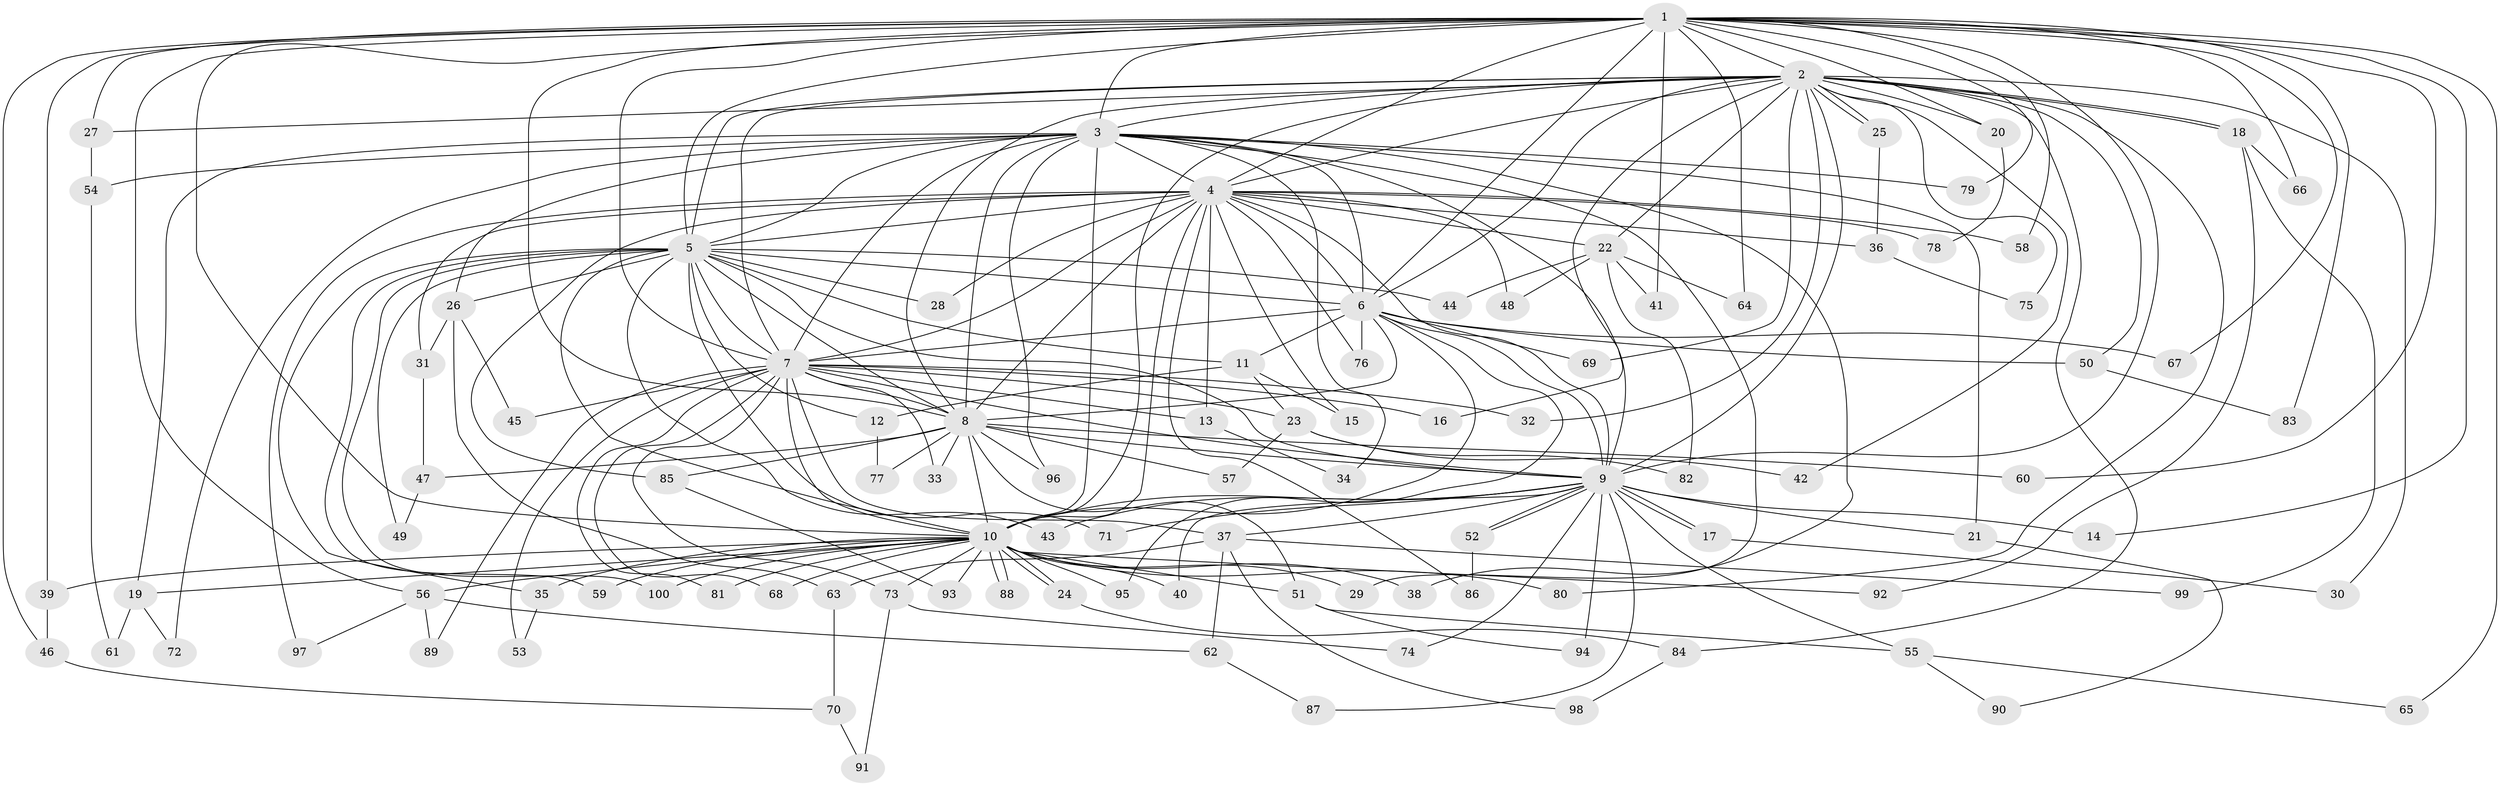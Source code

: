 // Generated by graph-tools (version 1.1) at 2025/38/02/21/25 10:38:52]
// undirected, 100 vertices, 225 edges
graph export_dot {
graph [start="1"]
  node [color=gray90,style=filled];
  1;
  2;
  3;
  4;
  5;
  6;
  7;
  8;
  9;
  10;
  11;
  12;
  13;
  14;
  15;
  16;
  17;
  18;
  19;
  20;
  21;
  22;
  23;
  24;
  25;
  26;
  27;
  28;
  29;
  30;
  31;
  32;
  33;
  34;
  35;
  36;
  37;
  38;
  39;
  40;
  41;
  42;
  43;
  44;
  45;
  46;
  47;
  48;
  49;
  50;
  51;
  52;
  53;
  54;
  55;
  56;
  57;
  58;
  59;
  60;
  61;
  62;
  63;
  64;
  65;
  66;
  67;
  68;
  69;
  70;
  71;
  72;
  73;
  74;
  75;
  76;
  77;
  78;
  79;
  80;
  81;
  82;
  83;
  84;
  85;
  86;
  87;
  88;
  89;
  90;
  91;
  92;
  93;
  94;
  95;
  96;
  97;
  98;
  99;
  100;
  1 -- 2;
  1 -- 3;
  1 -- 4;
  1 -- 5;
  1 -- 6;
  1 -- 7;
  1 -- 8;
  1 -- 9;
  1 -- 10;
  1 -- 14;
  1 -- 20;
  1 -- 27;
  1 -- 39;
  1 -- 41;
  1 -- 46;
  1 -- 56;
  1 -- 58;
  1 -- 60;
  1 -- 64;
  1 -- 65;
  1 -- 66;
  1 -- 67;
  1 -- 79;
  1 -- 83;
  2 -- 3;
  2 -- 4;
  2 -- 5;
  2 -- 6;
  2 -- 7;
  2 -- 8;
  2 -- 9;
  2 -- 10;
  2 -- 16;
  2 -- 18;
  2 -- 18;
  2 -- 20;
  2 -- 22;
  2 -- 25;
  2 -- 25;
  2 -- 27;
  2 -- 30;
  2 -- 32;
  2 -- 42;
  2 -- 50;
  2 -- 69;
  2 -- 75;
  2 -- 80;
  2 -- 84;
  3 -- 4;
  3 -- 5;
  3 -- 6;
  3 -- 7;
  3 -- 8;
  3 -- 9;
  3 -- 10;
  3 -- 19;
  3 -- 21;
  3 -- 26;
  3 -- 29;
  3 -- 34;
  3 -- 38;
  3 -- 54;
  3 -- 72;
  3 -- 79;
  3 -- 96;
  4 -- 5;
  4 -- 6;
  4 -- 7;
  4 -- 8;
  4 -- 9;
  4 -- 10;
  4 -- 13;
  4 -- 15;
  4 -- 22;
  4 -- 28;
  4 -- 31;
  4 -- 36;
  4 -- 48;
  4 -- 58;
  4 -- 76;
  4 -- 78;
  4 -- 85;
  4 -- 86;
  4 -- 97;
  5 -- 6;
  5 -- 7;
  5 -- 8;
  5 -- 9;
  5 -- 10;
  5 -- 11;
  5 -- 12;
  5 -- 26;
  5 -- 28;
  5 -- 35;
  5 -- 43;
  5 -- 44;
  5 -- 49;
  5 -- 59;
  5 -- 71;
  5 -- 100;
  6 -- 7;
  6 -- 8;
  6 -- 9;
  6 -- 10;
  6 -- 11;
  6 -- 50;
  6 -- 67;
  6 -- 69;
  6 -- 76;
  6 -- 95;
  7 -- 8;
  7 -- 9;
  7 -- 10;
  7 -- 13;
  7 -- 16;
  7 -- 23;
  7 -- 32;
  7 -- 33;
  7 -- 37;
  7 -- 45;
  7 -- 53;
  7 -- 68;
  7 -- 73;
  7 -- 81;
  7 -- 89;
  8 -- 9;
  8 -- 10;
  8 -- 33;
  8 -- 47;
  8 -- 51;
  8 -- 57;
  8 -- 60;
  8 -- 77;
  8 -- 85;
  8 -- 96;
  9 -- 10;
  9 -- 14;
  9 -- 17;
  9 -- 17;
  9 -- 21;
  9 -- 37;
  9 -- 40;
  9 -- 43;
  9 -- 52;
  9 -- 52;
  9 -- 55;
  9 -- 71;
  9 -- 74;
  9 -- 87;
  9 -- 94;
  10 -- 19;
  10 -- 24;
  10 -- 24;
  10 -- 29;
  10 -- 35;
  10 -- 38;
  10 -- 39;
  10 -- 40;
  10 -- 51;
  10 -- 56;
  10 -- 59;
  10 -- 68;
  10 -- 73;
  10 -- 80;
  10 -- 81;
  10 -- 88;
  10 -- 88;
  10 -- 92;
  10 -- 93;
  10 -- 95;
  10 -- 100;
  11 -- 12;
  11 -- 15;
  11 -- 23;
  12 -- 77;
  13 -- 34;
  17 -- 30;
  18 -- 66;
  18 -- 92;
  18 -- 99;
  19 -- 61;
  19 -- 72;
  20 -- 78;
  21 -- 90;
  22 -- 41;
  22 -- 44;
  22 -- 48;
  22 -- 64;
  22 -- 82;
  23 -- 42;
  23 -- 57;
  23 -- 82;
  24 -- 84;
  25 -- 36;
  26 -- 31;
  26 -- 45;
  26 -- 63;
  27 -- 54;
  31 -- 47;
  35 -- 53;
  36 -- 75;
  37 -- 62;
  37 -- 63;
  37 -- 98;
  37 -- 99;
  39 -- 46;
  46 -- 70;
  47 -- 49;
  50 -- 83;
  51 -- 55;
  51 -- 94;
  52 -- 86;
  54 -- 61;
  55 -- 65;
  55 -- 90;
  56 -- 62;
  56 -- 89;
  56 -- 97;
  62 -- 87;
  63 -- 70;
  70 -- 91;
  73 -- 74;
  73 -- 91;
  84 -- 98;
  85 -- 93;
}
